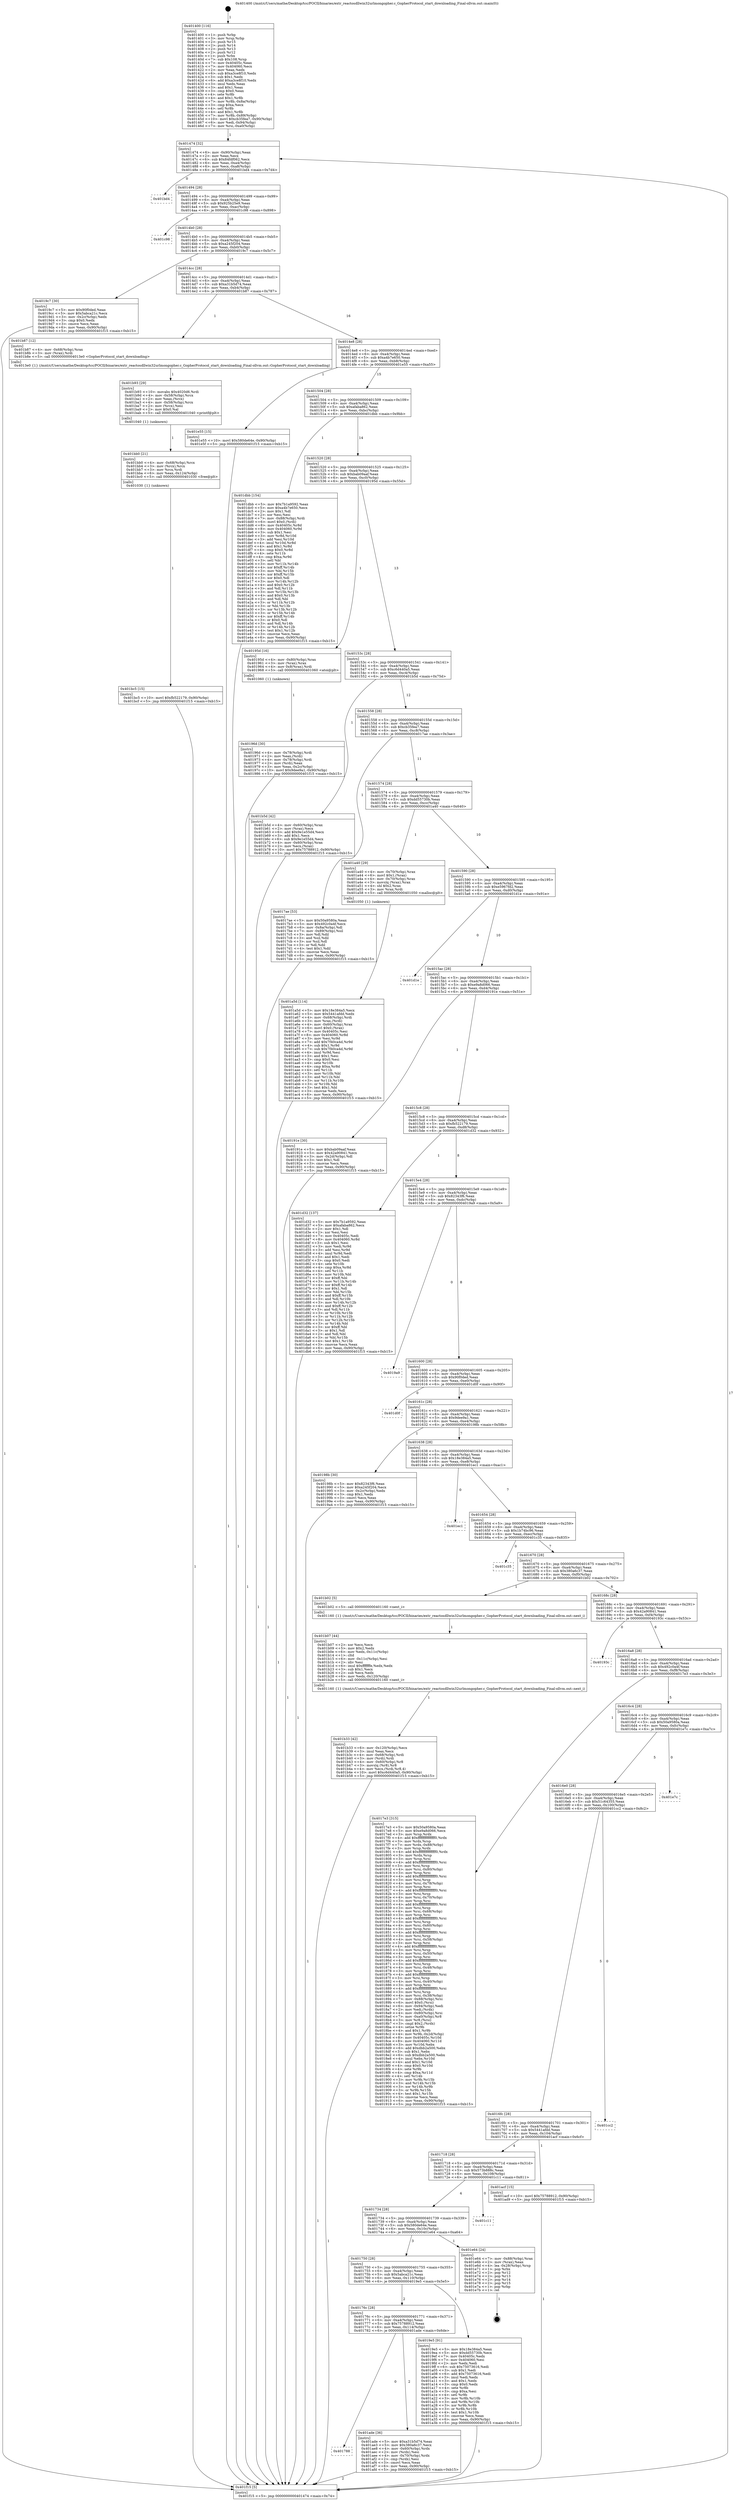 digraph "0x401400" {
  label = "0x401400 (/mnt/c/Users/mathe/Desktop/tcc/POCII/binaries/extr_reactosdllwin32urlmongopher.c_GopherProtocol_start_downloading_Final-ollvm.out::main(0))"
  labelloc = "t"
  node[shape=record]

  Entry [label="",width=0.3,height=0.3,shape=circle,fillcolor=black,style=filled]
  "0x401474" [label="{
     0x401474 [32]\l
     | [instrs]\l
     &nbsp;&nbsp;0x401474 \<+6\>: mov -0x90(%rbp),%eax\l
     &nbsp;&nbsp;0x40147a \<+2\>: mov %eax,%ecx\l
     &nbsp;&nbsp;0x40147c \<+6\>: sub $0x84fdf062,%ecx\l
     &nbsp;&nbsp;0x401482 \<+6\>: mov %eax,-0xa4(%rbp)\l
     &nbsp;&nbsp;0x401488 \<+6\>: mov %ecx,-0xa8(%rbp)\l
     &nbsp;&nbsp;0x40148e \<+6\>: je 0000000000401bd4 \<main+0x7d4\>\l
  }"]
  "0x401bd4" [label="{
     0x401bd4\l
  }", style=dashed]
  "0x401494" [label="{
     0x401494 [28]\l
     | [instrs]\l
     &nbsp;&nbsp;0x401494 \<+5\>: jmp 0000000000401499 \<main+0x99\>\l
     &nbsp;&nbsp;0x401499 \<+6\>: mov -0xa4(%rbp),%eax\l
     &nbsp;&nbsp;0x40149f \<+5\>: sub $0x925b25e9,%eax\l
     &nbsp;&nbsp;0x4014a4 \<+6\>: mov %eax,-0xac(%rbp)\l
     &nbsp;&nbsp;0x4014aa \<+6\>: je 0000000000401c98 \<main+0x898\>\l
  }"]
  Exit [label="",width=0.3,height=0.3,shape=circle,fillcolor=black,style=filled,peripheries=2]
  "0x401c98" [label="{
     0x401c98\l
  }", style=dashed]
  "0x4014b0" [label="{
     0x4014b0 [28]\l
     | [instrs]\l
     &nbsp;&nbsp;0x4014b0 \<+5\>: jmp 00000000004014b5 \<main+0xb5\>\l
     &nbsp;&nbsp;0x4014b5 \<+6\>: mov -0xa4(%rbp),%eax\l
     &nbsp;&nbsp;0x4014bb \<+5\>: sub $0xa245f204,%eax\l
     &nbsp;&nbsp;0x4014c0 \<+6\>: mov %eax,-0xb0(%rbp)\l
     &nbsp;&nbsp;0x4014c6 \<+6\>: je 00000000004019c7 \<main+0x5c7\>\l
  }"]
  "0x401bc5" [label="{
     0x401bc5 [15]\l
     | [instrs]\l
     &nbsp;&nbsp;0x401bc5 \<+10\>: movl $0xfb522179,-0x90(%rbp)\l
     &nbsp;&nbsp;0x401bcf \<+5\>: jmp 0000000000401f15 \<main+0xb15\>\l
  }"]
  "0x4019c7" [label="{
     0x4019c7 [30]\l
     | [instrs]\l
     &nbsp;&nbsp;0x4019c7 \<+5\>: mov $0x90f0ded,%eax\l
     &nbsp;&nbsp;0x4019cc \<+5\>: mov $0x5abca21c,%ecx\l
     &nbsp;&nbsp;0x4019d1 \<+3\>: mov -0x2c(%rbp),%edx\l
     &nbsp;&nbsp;0x4019d4 \<+3\>: cmp $0x0,%edx\l
     &nbsp;&nbsp;0x4019d7 \<+3\>: cmove %ecx,%eax\l
     &nbsp;&nbsp;0x4019da \<+6\>: mov %eax,-0x90(%rbp)\l
     &nbsp;&nbsp;0x4019e0 \<+5\>: jmp 0000000000401f15 \<main+0xb15\>\l
  }"]
  "0x4014cc" [label="{
     0x4014cc [28]\l
     | [instrs]\l
     &nbsp;&nbsp;0x4014cc \<+5\>: jmp 00000000004014d1 \<main+0xd1\>\l
     &nbsp;&nbsp;0x4014d1 \<+6\>: mov -0xa4(%rbp),%eax\l
     &nbsp;&nbsp;0x4014d7 \<+5\>: sub $0xa31b5d74,%eax\l
     &nbsp;&nbsp;0x4014dc \<+6\>: mov %eax,-0xb4(%rbp)\l
     &nbsp;&nbsp;0x4014e2 \<+6\>: je 0000000000401b87 \<main+0x787\>\l
  }"]
  "0x401bb0" [label="{
     0x401bb0 [21]\l
     | [instrs]\l
     &nbsp;&nbsp;0x401bb0 \<+4\>: mov -0x68(%rbp),%rcx\l
     &nbsp;&nbsp;0x401bb4 \<+3\>: mov (%rcx),%rcx\l
     &nbsp;&nbsp;0x401bb7 \<+3\>: mov %rcx,%rdi\l
     &nbsp;&nbsp;0x401bba \<+6\>: mov %eax,-0x124(%rbp)\l
     &nbsp;&nbsp;0x401bc0 \<+5\>: call 0000000000401030 \<free@plt\>\l
     | [calls]\l
     &nbsp;&nbsp;0x401030 \{1\} (unknown)\l
  }"]
  "0x401b87" [label="{
     0x401b87 [12]\l
     | [instrs]\l
     &nbsp;&nbsp;0x401b87 \<+4\>: mov -0x68(%rbp),%rax\l
     &nbsp;&nbsp;0x401b8b \<+3\>: mov (%rax),%rdi\l
     &nbsp;&nbsp;0x401b8e \<+5\>: call 00000000004013e0 \<GopherProtocol_start_downloading\>\l
     | [calls]\l
     &nbsp;&nbsp;0x4013e0 \{1\} (/mnt/c/Users/mathe/Desktop/tcc/POCII/binaries/extr_reactosdllwin32urlmongopher.c_GopherProtocol_start_downloading_Final-ollvm.out::GopherProtocol_start_downloading)\l
  }"]
  "0x4014e8" [label="{
     0x4014e8 [28]\l
     | [instrs]\l
     &nbsp;&nbsp;0x4014e8 \<+5\>: jmp 00000000004014ed \<main+0xed\>\l
     &nbsp;&nbsp;0x4014ed \<+6\>: mov -0xa4(%rbp),%eax\l
     &nbsp;&nbsp;0x4014f3 \<+5\>: sub $0xa4b7e650,%eax\l
     &nbsp;&nbsp;0x4014f8 \<+6\>: mov %eax,-0xb8(%rbp)\l
     &nbsp;&nbsp;0x4014fe \<+6\>: je 0000000000401e55 \<main+0xa55\>\l
  }"]
  "0x401b93" [label="{
     0x401b93 [29]\l
     | [instrs]\l
     &nbsp;&nbsp;0x401b93 \<+10\>: movabs $0x4020d6,%rdi\l
     &nbsp;&nbsp;0x401b9d \<+4\>: mov -0x58(%rbp),%rcx\l
     &nbsp;&nbsp;0x401ba1 \<+2\>: mov %eax,(%rcx)\l
     &nbsp;&nbsp;0x401ba3 \<+4\>: mov -0x58(%rbp),%rcx\l
     &nbsp;&nbsp;0x401ba7 \<+2\>: mov (%rcx),%esi\l
     &nbsp;&nbsp;0x401ba9 \<+2\>: mov $0x0,%al\l
     &nbsp;&nbsp;0x401bab \<+5\>: call 0000000000401040 \<printf@plt\>\l
     | [calls]\l
     &nbsp;&nbsp;0x401040 \{1\} (unknown)\l
  }"]
  "0x401e55" [label="{
     0x401e55 [15]\l
     | [instrs]\l
     &nbsp;&nbsp;0x401e55 \<+10\>: movl $0x580de64e,-0x90(%rbp)\l
     &nbsp;&nbsp;0x401e5f \<+5\>: jmp 0000000000401f15 \<main+0xb15\>\l
  }"]
  "0x401504" [label="{
     0x401504 [28]\l
     | [instrs]\l
     &nbsp;&nbsp;0x401504 \<+5\>: jmp 0000000000401509 \<main+0x109\>\l
     &nbsp;&nbsp;0x401509 \<+6\>: mov -0xa4(%rbp),%eax\l
     &nbsp;&nbsp;0x40150f \<+5\>: sub $0xafaba862,%eax\l
     &nbsp;&nbsp;0x401514 \<+6\>: mov %eax,-0xbc(%rbp)\l
     &nbsp;&nbsp;0x40151a \<+6\>: je 0000000000401dbb \<main+0x9bb\>\l
  }"]
  "0x401b33" [label="{
     0x401b33 [42]\l
     | [instrs]\l
     &nbsp;&nbsp;0x401b33 \<+6\>: mov -0x120(%rbp),%ecx\l
     &nbsp;&nbsp;0x401b39 \<+3\>: imul %eax,%ecx\l
     &nbsp;&nbsp;0x401b3c \<+4\>: mov -0x68(%rbp),%rdi\l
     &nbsp;&nbsp;0x401b40 \<+3\>: mov (%rdi),%rdi\l
     &nbsp;&nbsp;0x401b43 \<+4\>: mov -0x60(%rbp),%r8\l
     &nbsp;&nbsp;0x401b47 \<+3\>: movslq (%r8),%r8\l
     &nbsp;&nbsp;0x401b4a \<+4\>: mov %ecx,(%rdi,%r8,4)\l
     &nbsp;&nbsp;0x401b4e \<+10\>: movl $0xc6d440a5,-0x90(%rbp)\l
     &nbsp;&nbsp;0x401b58 \<+5\>: jmp 0000000000401f15 \<main+0xb15\>\l
  }"]
  "0x401dbb" [label="{
     0x401dbb [154]\l
     | [instrs]\l
     &nbsp;&nbsp;0x401dbb \<+5\>: mov $0x7b1a9592,%eax\l
     &nbsp;&nbsp;0x401dc0 \<+5\>: mov $0xa4b7e650,%ecx\l
     &nbsp;&nbsp;0x401dc5 \<+2\>: mov $0x1,%dl\l
     &nbsp;&nbsp;0x401dc7 \<+2\>: xor %esi,%esi\l
     &nbsp;&nbsp;0x401dc9 \<+7\>: mov -0x88(%rbp),%rdi\l
     &nbsp;&nbsp;0x401dd0 \<+6\>: movl $0x0,(%rdi)\l
     &nbsp;&nbsp;0x401dd6 \<+8\>: mov 0x40405c,%r8d\l
     &nbsp;&nbsp;0x401dde \<+8\>: mov 0x404060,%r9d\l
     &nbsp;&nbsp;0x401de6 \<+3\>: sub $0x1,%esi\l
     &nbsp;&nbsp;0x401de9 \<+3\>: mov %r8d,%r10d\l
     &nbsp;&nbsp;0x401dec \<+3\>: add %esi,%r10d\l
     &nbsp;&nbsp;0x401def \<+4\>: imul %r10d,%r8d\l
     &nbsp;&nbsp;0x401df3 \<+4\>: and $0x1,%r8d\l
     &nbsp;&nbsp;0x401df7 \<+4\>: cmp $0x0,%r8d\l
     &nbsp;&nbsp;0x401dfb \<+4\>: sete %r11b\l
     &nbsp;&nbsp;0x401dff \<+4\>: cmp $0xa,%r9d\l
     &nbsp;&nbsp;0x401e03 \<+3\>: setl %bl\l
     &nbsp;&nbsp;0x401e06 \<+3\>: mov %r11b,%r14b\l
     &nbsp;&nbsp;0x401e09 \<+4\>: xor $0xff,%r14b\l
     &nbsp;&nbsp;0x401e0d \<+3\>: mov %bl,%r15b\l
     &nbsp;&nbsp;0x401e10 \<+4\>: xor $0xff,%r15b\l
     &nbsp;&nbsp;0x401e14 \<+3\>: xor $0x0,%dl\l
     &nbsp;&nbsp;0x401e17 \<+3\>: mov %r14b,%r12b\l
     &nbsp;&nbsp;0x401e1a \<+4\>: and $0x0,%r12b\l
     &nbsp;&nbsp;0x401e1e \<+3\>: and %dl,%r11b\l
     &nbsp;&nbsp;0x401e21 \<+3\>: mov %r15b,%r13b\l
     &nbsp;&nbsp;0x401e24 \<+4\>: and $0x0,%r13b\l
     &nbsp;&nbsp;0x401e28 \<+2\>: and %dl,%bl\l
     &nbsp;&nbsp;0x401e2a \<+3\>: or %r11b,%r12b\l
     &nbsp;&nbsp;0x401e2d \<+3\>: or %bl,%r13b\l
     &nbsp;&nbsp;0x401e30 \<+3\>: xor %r13b,%r12b\l
     &nbsp;&nbsp;0x401e33 \<+3\>: or %r15b,%r14b\l
     &nbsp;&nbsp;0x401e36 \<+4\>: xor $0xff,%r14b\l
     &nbsp;&nbsp;0x401e3a \<+3\>: or $0x0,%dl\l
     &nbsp;&nbsp;0x401e3d \<+3\>: and %dl,%r14b\l
     &nbsp;&nbsp;0x401e40 \<+3\>: or %r14b,%r12b\l
     &nbsp;&nbsp;0x401e43 \<+4\>: test $0x1,%r12b\l
     &nbsp;&nbsp;0x401e47 \<+3\>: cmovne %ecx,%eax\l
     &nbsp;&nbsp;0x401e4a \<+6\>: mov %eax,-0x90(%rbp)\l
     &nbsp;&nbsp;0x401e50 \<+5\>: jmp 0000000000401f15 \<main+0xb15\>\l
  }"]
  "0x401520" [label="{
     0x401520 [28]\l
     | [instrs]\l
     &nbsp;&nbsp;0x401520 \<+5\>: jmp 0000000000401525 \<main+0x125\>\l
     &nbsp;&nbsp;0x401525 \<+6\>: mov -0xa4(%rbp),%eax\l
     &nbsp;&nbsp;0x40152b \<+5\>: sub $0xbab09aaf,%eax\l
     &nbsp;&nbsp;0x401530 \<+6\>: mov %eax,-0xc0(%rbp)\l
     &nbsp;&nbsp;0x401536 \<+6\>: je 000000000040195d \<main+0x55d\>\l
  }"]
  "0x401b07" [label="{
     0x401b07 [44]\l
     | [instrs]\l
     &nbsp;&nbsp;0x401b07 \<+2\>: xor %ecx,%ecx\l
     &nbsp;&nbsp;0x401b09 \<+5\>: mov $0x2,%edx\l
     &nbsp;&nbsp;0x401b0e \<+6\>: mov %edx,-0x11c(%rbp)\l
     &nbsp;&nbsp;0x401b14 \<+1\>: cltd\l
     &nbsp;&nbsp;0x401b15 \<+6\>: mov -0x11c(%rbp),%esi\l
     &nbsp;&nbsp;0x401b1b \<+2\>: idiv %esi\l
     &nbsp;&nbsp;0x401b1d \<+6\>: imul $0xfffffffe,%edx,%edx\l
     &nbsp;&nbsp;0x401b23 \<+3\>: sub $0x1,%ecx\l
     &nbsp;&nbsp;0x401b26 \<+2\>: sub %ecx,%edx\l
     &nbsp;&nbsp;0x401b28 \<+6\>: mov %edx,-0x120(%rbp)\l
     &nbsp;&nbsp;0x401b2e \<+5\>: call 0000000000401160 \<next_i\>\l
     | [calls]\l
     &nbsp;&nbsp;0x401160 \{1\} (/mnt/c/Users/mathe/Desktop/tcc/POCII/binaries/extr_reactosdllwin32urlmongopher.c_GopherProtocol_start_downloading_Final-ollvm.out::next_i)\l
  }"]
  "0x40195d" [label="{
     0x40195d [16]\l
     | [instrs]\l
     &nbsp;&nbsp;0x40195d \<+4\>: mov -0x80(%rbp),%rax\l
     &nbsp;&nbsp;0x401961 \<+3\>: mov (%rax),%rax\l
     &nbsp;&nbsp;0x401964 \<+4\>: mov 0x8(%rax),%rdi\l
     &nbsp;&nbsp;0x401968 \<+5\>: call 0000000000401060 \<atoi@plt\>\l
     | [calls]\l
     &nbsp;&nbsp;0x401060 \{1\} (unknown)\l
  }"]
  "0x40153c" [label="{
     0x40153c [28]\l
     | [instrs]\l
     &nbsp;&nbsp;0x40153c \<+5\>: jmp 0000000000401541 \<main+0x141\>\l
     &nbsp;&nbsp;0x401541 \<+6\>: mov -0xa4(%rbp),%eax\l
     &nbsp;&nbsp;0x401547 \<+5\>: sub $0xc6d440a5,%eax\l
     &nbsp;&nbsp;0x40154c \<+6\>: mov %eax,-0xc4(%rbp)\l
     &nbsp;&nbsp;0x401552 \<+6\>: je 0000000000401b5d \<main+0x75d\>\l
  }"]
  "0x401788" [label="{
     0x401788\l
  }", style=dashed]
  "0x401b5d" [label="{
     0x401b5d [42]\l
     | [instrs]\l
     &nbsp;&nbsp;0x401b5d \<+4\>: mov -0x60(%rbp),%rax\l
     &nbsp;&nbsp;0x401b61 \<+2\>: mov (%rax),%ecx\l
     &nbsp;&nbsp;0x401b63 \<+6\>: add $0x9e1e55d4,%ecx\l
     &nbsp;&nbsp;0x401b69 \<+3\>: add $0x1,%ecx\l
     &nbsp;&nbsp;0x401b6c \<+6\>: sub $0x9e1e55d4,%ecx\l
     &nbsp;&nbsp;0x401b72 \<+4\>: mov -0x60(%rbp),%rax\l
     &nbsp;&nbsp;0x401b76 \<+2\>: mov %ecx,(%rax)\l
     &nbsp;&nbsp;0x401b78 \<+10\>: movl $0x75788912,-0x90(%rbp)\l
     &nbsp;&nbsp;0x401b82 \<+5\>: jmp 0000000000401f15 \<main+0xb15\>\l
  }"]
  "0x401558" [label="{
     0x401558 [28]\l
     | [instrs]\l
     &nbsp;&nbsp;0x401558 \<+5\>: jmp 000000000040155d \<main+0x15d\>\l
     &nbsp;&nbsp;0x40155d \<+6\>: mov -0xa4(%rbp),%eax\l
     &nbsp;&nbsp;0x401563 \<+5\>: sub $0xcb35fea7,%eax\l
     &nbsp;&nbsp;0x401568 \<+6\>: mov %eax,-0xc8(%rbp)\l
     &nbsp;&nbsp;0x40156e \<+6\>: je 00000000004017ae \<main+0x3ae\>\l
  }"]
  "0x401ade" [label="{
     0x401ade [36]\l
     | [instrs]\l
     &nbsp;&nbsp;0x401ade \<+5\>: mov $0xa31b5d74,%eax\l
     &nbsp;&nbsp;0x401ae3 \<+5\>: mov $0x380a6c37,%ecx\l
     &nbsp;&nbsp;0x401ae8 \<+4\>: mov -0x60(%rbp),%rdx\l
     &nbsp;&nbsp;0x401aec \<+2\>: mov (%rdx),%esi\l
     &nbsp;&nbsp;0x401aee \<+4\>: mov -0x70(%rbp),%rdx\l
     &nbsp;&nbsp;0x401af2 \<+2\>: cmp (%rdx),%esi\l
     &nbsp;&nbsp;0x401af4 \<+3\>: cmovl %ecx,%eax\l
     &nbsp;&nbsp;0x401af7 \<+6\>: mov %eax,-0x90(%rbp)\l
     &nbsp;&nbsp;0x401afd \<+5\>: jmp 0000000000401f15 \<main+0xb15\>\l
  }"]
  "0x4017ae" [label="{
     0x4017ae [53]\l
     | [instrs]\l
     &nbsp;&nbsp;0x4017ae \<+5\>: mov $0x50a9580a,%eax\l
     &nbsp;&nbsp;0x4017b3 \<+5\>: mov $0x492c0a4f,%ecx\l
     &nbsp;&nbsp;0x4017b8 \<+6\>: mov -0x8a(%rbp),%dl\l
     &nbsp;&nbsp;0x4017be \<+7\>: mov -0x89(%rbp),%sil\l
     &nbsp;&nbsp;0x4017c5 \<+3\>: mov %dl,%dil\l
     &nbsp;&nbsp;0x4017c8 \<+3\>: and %sil,%dil\l
     &nbsp;&nbsp;0x4017cb \<+3\>: xor %sil,%dl\l
     &nbsp;&nbsp;0x4017ce \<+3\>: or %dl,%dil\l
     &nbsp;&nbsp;0x4017d1 \<+4\>: test $0x1,%dil\l
     &nbsp;&nbsp;0x4017d5 \<+3\>: cmovne %ecx,%eax\l
     &nbsp;&nbsp;0x4017d8 \<+6\>: mov %eax,-0x90(%rbp)\l
     &nbsp;&nbsp;0x4017de \<+5\>: jmp 0000000000401f15 \<main+0xb15\>\l
  }"]
  "0x401574" [label="{
     0x401574 [28]\l
     | [instrs]\l
     &nbsp;&nbsp;0x401574 \<+5\>: jmp 0000000000401579 \<main+0x179\>\l
     &nbsp;&nbsp;0x401579 \<+6\>: mov -0xa4(%rbp),%eax\l
     &nbsp;&nbsp;0x40157f \<+5\>: sub $0xdd55730b,%eax\l
     &nbsp;&nbsp;0x401584 \<+6\>: mov %eax,-0xcc(%rbp)\l
     &nbsp;&nbsp;0x40158a \<+6\>: je 0000000000401a40 \<main+0x640\>\l
  }"]
  "0x401f15" [label="{
     0x401f15 [5]\l
     | [instrs]\l
     &nbsp;&nbsp;0x401f15 \<+5\>: jmp 0000000000401474 \<main+0x74\>\l
  }"]
  "0x401400" [label="{
     0x401400 [116]\l
     | [instrs]\l
     &nbsp;&nbsp;0x401400 \<+1\>: push %rbp\l
     &nbsp;&nbsp;0x401401 \<+3\>: mov %rsp,%rbp\l
     &nbsp;&nbsp;0x401404 \<+2\>: push %r15\l
     &nbsp;&nbsp;0x401406 \<+2\>: push %r14\l
     &nbsp;&nbsp;0x401408 \<+2\>: push %r13\l
     &nbsp;&nbsp;0x40140a \<+2\>: push %r12\l
     &nbsp;&nbsp;0x40140c \<+1\>: push %rbx\l
     &nbsp;&nbsp;0x40140d \<+7\>: sub $0x108,%rsp\l
     &nbsp;&nbsp;0x401414 \<+7\>: mov 0x40405c,%eax\l
     &nbsp;&nbsp;0x40141b \<+7\>: mov 0x404060,%ecx\l
     &nbsp;&nbsp;0x401422 \<+2\>: mov %eax,%edx\l
     &nbsp;&nbsp;0x401424 \<+6\>: sub $0xa3ce8f10,%edx\l
     &nbsp;&nbsp;0x40142a \<+3\>: sub $0x1,%edx\l
     &nbsp;&nbsp;0x40142d \<+6\>: add $0xa3ce8f10,%edx\l
     &nbsp;&nbsp;0x401433 \<+3\>: imul %edx,%eax\l
     &nbsp;&nbsp;0x401436 \<+3\>: and $0x1,%eax\l
     &nbsp;&nbsp;0x401439 \<+3\>: cmp $0x0,%eax\l
     &nbsp;&nbsp;0x40143c \<+4\>: sete %r8b\l
     &nbsp;&nbsp;0x401440 \<+4\>: and $0x1,%r8b\l
     &nbsp;&nbsp;0x401444 \<+7\>: mov %r8b,-0x8a(%rbp)\l
     &nbsp;&nbsp;0x40144b \<+3\>: cmp $0xa,%ecx\l
     &nbsp;&nbsp;0x40144e \<+4\>: setl %r8b\l
     &nbsp;&nbsp;0x401452 \<+4\>: and $0x1,%r8b\l
     &nbsp;&nbsp;0x401456 \<+7\>: mov %r8b,-0x89(%rbp)\l
     &nbsp;&nbsp;0x40145d \<+10\>: movl $0xcb35fea7,-0x90(%rbp)\l
     &nbsp;&nbsp;0x401467 \<+6\>: mov %edi,-0x94(%rbp)\l
     &nbsp;&nbsp;0x40146d \<+7\>: mov %rsi,-0xa0(%rbp)\l
  }"]
  "0x401a5d" [label="{
     0x401a5d [114]\l
     | [instrs]\l
     &nbsp;&nbsp;0x401a5d \<+5\>: mov $0x18e384a5,%ecx\l
     &nbsp;&nbsp;0x401a62 \<+5\>: mov $0x5441afdd,%edx\l
     &nbsp;&nbsp;0x401a67 \<+4\>: mov -0x68(%rbp),%rdi\l
     &nbsp;&nbsp;0x401a6b \<+3\>: mov %rax,(%rdi)\l
     &nbsp;&nbsp;0x401a6e \<+4\>: mov -0x60(%rbp),%rax\l
     &nbsp;&nbsp;0x401a72 \<+6\>: movl $0x0,(%rax)\l
     &nbsp;&nbsp;0x401a78 \<+7\>: mov 0x40405c,%esi\l
     &nbsp;&nbsp;0x401a7f \<+8\>: mov 0x404060,%r8d\l
     &nbsp;&nbsp;0x401a87 \<+3\>: mov %esi,%r9d\l
     &nbsp;&nbsp;0x401a8a \<+7\>: add $0x7f40ca4d,%r9d\l
     &nbsp;&nbsp;0x401a91 \<+4\>: sub $0x1,%r9d\l
     &nbsp;&nbsp;0x401a95 \<+7\>: sub $0x7f40ca4d,%r9d\l
     &nbsp;&nbsp;0x401a9c \<+4\>: imul %r9d,%esi\l
     &nbsp;&nbsp;0x401aa0 \<+3\>: and $0x1,%esi\l
     &nbsp;&nbsp;0x401aa3 \<+3\>: cmp $0x0,%esi\l
     &nbsp;&nbsp;0x401aa6 \<+4\>: sete %r10b\l
     &nbsp;&nbsp;0x401aaa \<+4\>: cmp $0xa,%r8d\l
     &nbsp;&nbsp;0x401aae \<+4\>: setl %r11b\l
     &nbsp;&nbsp;0x401ab2 \<+3\>: mov %r10b,%bl\l
     &nbsp;&nbsp;0x401ab5 \<+3\>: and %r11b,%bl\l
     &nbsp;&nbsp;0x401ab8 \<+3\>: xor %r11b,%r10b\l
     &nbsp;&nbsp;0x401abb \<+3\>: or %r10b,%bl\l
     &nbsp;&nbsp;0x401abe \<+3\>: test $0x1,%bl\l
     &nbsp;&nbsp;0x401ac1 \<+3\>: cmovne %edx,%ecx\l
     &nbsp;&nbsp;0x401ac4 \<+6\>: mov %ecx,-0x90(%rbp)\l
     &nbsp;&nbsp;0x401aca \<+5\>: jmp 0000000000401f15 \<main+0xb15\>\l
  }"]
  "0x401a40" [label="{
     0x401a40 [29]\l
     | [instrs]\l
     &nbsp;&nbsp;0x401a40 \<+4\>: mov -0x70(%rbp),%rax\l
     &nbsp;&nbsp;0x401a44 \<+6\>: movl $0x1,(%rax)\l
     &nbsp;&nbsp;0x401a4a \<+4\>: mov -0x70(%rbp),%rax\l
     &nbsp;&nbsp;0x401a4e \<+3\>: movslq (%rax),%rax\l
     &nbsp;&nbsp;0x401a51 \<+4\>: shl $0x2,%rax\l
     &nbsp;&nbsp;0x401a55 \<+3\>: mov %rax,%rdi\l
     &nbsp;&nbsp;0x401a58 \<+5\>: call 0000000000401050 \<malloc@plt\>\l
     | [calls]\l
     &nbsp;&nbsp;0x401050 \{1\} (unknown)\l
  }"]
  "0x401590" [label="{
     0x401590 [28]\l
     | [instrs]\l
     &nbsp;&nbsp;0x401590 \<+5\>: jmp 0000000000401595 \<main+0x195\>\l
     &nbsp;&nbsp;0x401595 \<+6\>: mov -0xa4(%rbp),%eax\l
     &nbsp;&nbsp;0x40159b \<+5\>: sub $0xe5967fd2,%eax\l
     &nbsp;&nbsp;0x4015a0 \<+6\>: mov %eax,-0xd0(%rbp)\l
     &nbsp;&nbsp;0x4015a6 \<+6\>: je 0000000000401d1e \<main+0x91e\>\l
  }"]
  "0x40176c" [label="{
     0x40176c [28]\l
     | [instrs]\l
     &nbsp;&nbsp;0x40176c \<+5\>: jmp 0000000000401771 \<main+0x371\>\l
     &nbsp;&nbsp;0x401771 \<+6\>: mov -0xa4(%rbp),%eax\l
     &nbsp;&nbsp;0x401777 \<+5\>: sub $0x75788912,%eax\l
     &nbsp;&nbsp;0x40177c \<+6\>: mov %eax,-0x114(%rbp)\l
     &nbsp;&nbsp;0x401782 \<+6\>: je 0000000000401ade \<main+0x6de\>\l
  }"]
  "0x401d1e" [label="{
     0x401d1e\l
  }", style=dashed]
  "0x4015ac" [label="{
     0x4015ac [28]\l
     | [instrs]\l
     &nbsp;&nbsp;0x4015ac \<+5\>: jmp 00000000004015b1 \<main+0x1b1\>\l
     &nbsp;&nbsp;0x4015b1 \<+6\>: mov -0xa4(%rbp),%eax\l
     &nbsp;&nbsp;0x4015b7 \<+5\>: sub $0xe9a8d066,%eax\l
     &nbsp;&nbsp;0x4015bc \<+6\>: mov %eax,-0xd4(%rbp)\l
     &nbsp;&nbsp;0x4015c2 \<+6\>: je 000000000040191e \<main+0x51e\>\l
  }"]
  "0x4019e5" [label="{
     0x4019e5 [91]\l
     | [instrs]\l
     &nbsp;&nbsp;0x4019e5 \<+5\>: mov $0x18e384a5,%eax\l
     &nbsp;&nbsp;0x4019ea \<+5\>: mov $0xdd55730b,%ecx\l
     &nbsp;&nbsp;0x4019ef \<+7\>: mov 0x40405c,%edx\l
     &nbsp;&nbsp;0x4019f6 \<+7\>: mov 0x404060,%esi\l
     &nbsp;&nbsp;0x4019fd \<+2\>: mov %edx,%edi\l
     &nbsp;&nbsp;0x4019ff \<+6\>: sub $0x75073616,%edi\l
     &nbsp;&nbsp;0x401a05 \<+3\>: sub $0x1,%edi\l
     &nbsp;&nbsp;0x401a08 \<+6\>: add $0x75073616,%edi\l
     &nbsp;&nbsp;0x401a0e \<+3\>: imul %edi,%edx\l
     &nbsp;&nbsp;0x401a11 \<+3\>: and $0x1,%edx\l
     &nbsp;&nbsp;0x401a14 \<+3\>: cmp $0x0,%edx\l
     &nbsp;&nbsp;0x401a17 \<+4\>: sete %r8b\l
     &nbsp;&nbsp;0x401a1b \<+3\>: cmp $0xa,%esi\l
     &nbsp;&nbsp;0x401a1e \<+4\>: setl %r9b\l
     &nbsp;&nbsp;0x401a22 \<+3\>: mov %r8b,%r10b\l
     &nbsp;&nbsp;0x401a25 \<+3\>: and %r9b,%r10b\l
     &nbsp;&nbsp;0x401a28 \<+3\>: xor %r9b,%r8b\l
     &nbsp;&nbsp;0x401a2b \<+3\>: or %r8b,%r10b\l
     &nbsp;&nbsp;0x401a2e \<+4\>: test $0x1,%r10b\l
     &nbsp;&nbsp;0x401a32 \<+3\>: cmovne %ecx,%eax\l
     &nbsp;&nbsp;0x401a35 \<+6\>: mov %eax,-0x90(%rbp)\l
     &nbsp;&nbsp;0x401a3b \<+5\>: jmp 0000000000401f15 \<main+0xb15\>\l
  }"]
  "0x40191e" [label="{
     0x40191e [30]\l
     | [instrs]\l
     &nbsp;&nbsp;0x40191e \<+5\>: mov $0xbab09aaf,%eax\l
     &nbsp;&nbsp;0x401923 \<+5\>: mov $0x42a90841,%ecx\l
     &nbsp;&nbsp;0x401928 \<+3\>: mov -0x2d(%rbp),%dl\l
     &nbsp;&nbsp;0x40192b \<+3\>: test $0x1,%dl\l
     &nbsp;&nbsp;0x40192e \<+3\>: cmovne %ecx,%eax\l
     &nbsp;&nbsp;0x401931 \<+6\>: mov %eax,-0x90(%rbp)\l
     &nbsp;&nbsp;0x401937 \<+5\>: jmp 0000000000401f15 \<main+0xb15\>\l
  }"]
  "0x4015c8" [label="{
     0x4015c8 [28]\l
     | [instrs]\l
     &nbsp;&nbsp;0x4015c8 \<+5\>: jmp 00000000004015cd \<main+0x1cd\>\l
     &nbsp;&nbsp;0x4015cd \<+6\>: mov -0xa4(%rbp),%eax\l
     &nbsp;&nbsp;0x4015d3 \<+5\>: sub $0xfb522179,%eax\l
     &nbsp;&nbsp;0x4015d8 \<+6\>: mov %eax,-0xd8(%rbp)\l
     &nbsp;&nbsp;0x4015de \<+6\>: je 0000000000401d32 \<main+0x932\>\l
  }"]
  "0x401750" [label="{
     0x401750 [28]\l
     | [instrs]\l
     &nbsp;&nbsp;0x401750 \<+5\>: jmp 0000000000401755 \<main+0x355\>\l
     &nbsp;&nbsp;0x401755 \<+6\>: mov -0xa4(%rbp),%eax\l
     &nbsp;&nbsp;0x40175b \<+5\>: sub $0x5abca21c,%eax\l
     &nbsp;&nbsp;0x401760 \<+6\>: mov %eax,-0x110(%rbp)\l
     &nbsp;&nbsp;0x401766 \<+6\>: je 00000000004019e5 \<main+0x5e5\>\l
  }"]
  "0x401d32" [label="{
     0x401d32 [137]\l
     | [instrs]\l
     &nbsp;&nbsp;0x401d32 \<+5\>: mov $0x7b1a9592,%eax\l
     &nbsp;&nbsp;0x401d37 \<+5\>: mov $0xafaba862,%ecx\l
     &nbsp;&nbsp;0x401d3c \<+2\>: mov $0x1,%dl\l
     &nbsp;&nbsp;0x401d3e \<+2\>: xor %esi,%esi\l
     &nbsp;&nbsp;0x401d40 \<+7\>: mov 0x40405c,%edi\l
     &nbsp;&nbsp;0x401d47 \<+8\>: mov 0x404060,%r8d\l
     &nbsp;&nbsp;0x401d4f \<+3\>: sub $0x1,%esi\l
     &nbsp;&nbsp;0x401d52 \<+3\>: mov %edi,%r9d\l
     &nbsp;&nbsp;0x401d55 \<+3\>: add %esi,%r9d\l
     &nbsp;&nbsp;0x401d58 \<+4\>: imul %r9d,%edi\l
     &nbsp;&nbsp;0x401d5c \<+3\>: and $0x1,%edi\l
     &nbsp;&nbsp;0x401d5f \<+3\>: cmp $0x0,%edi\l
     &nbsp;&nbsp;0x401d62 \<+4\>: sete %r10b\l
     &nbsp;&nbsp;0x401d66 \<+4\>: cmp $0xa,%r8d\l
     &nbsp;&nbsp;0x401d6a \<+4\>: setl %r11b\l
     &nbsp;&nbsp;0x401d6e \<+3\>: mov %r10b,%bl\l
     &nbsp;&nbsp;0x401d71 \<+3\>: xor $0xff,%bl\l
     &nbsp;&nbsp;0x401d74 \<+3\>: mov %r11b,%r14b\l
     &nbsp;&nbsp;0x401d77 \<+4\>: xor $0xff,%r14b\l
     &nbsp;&nbsp;0x401d7b \<+3\>: xor $0x1,%dl\l
     &nbsp;&nbsp;0x401d7e \<+3\>: mov %bl,%r15b\l
     &nbsp;&nbsp;0x401d81 \<+4\>: and $0xff,%r15b\l
     &nbsp;&nbsp;0x401d85 \<+3\>: and %dl,%r10b\l
     &nbsp;&nbsp;0x401d88 \<+3\>: mov %r14b,%r12b\l
     &nbsp;&nbsp;0x401d8b \<+4\>: and $0xff,%r12b\l
     &nbsp;&nbsp;0x401d8f \<+3\>: and %dl,%r11b\l
     &nbsp;&nbsp;0x401d92 \<+3\>: or %r10b,%r15b\l
     &nbsp;&nbsp;0x401d95 \<+3\>: or %r11b,%r12b\l
     &nbsp;&nbsp;0x401d98 \<+3\>: xor %r12b,%r15b\l
     &nbsp;&nbsp;0x401d9b \<+3\>: or %r14b,%bl\l
     &nbsp;&nbsp;0x401d9e \<+3\>: xor $0xff,%bl\l
     &nbsp;&nbsp;0x401da1 \<+3\>: or $0x1,%dl\l
     &nbsp;&nbsp;0x401da4 \<+2\>: and %dl,%bl\l
     &nbsp;&nbsp;0x401da6 \<+3\>: or %bl,%r15b\l
     &nbsp;&nbsp;0x401da9 \<+4\>: test $0x1,%r15b\l
     &nbsp;&nbsp;0x401dad \<+3\>: cmovne %ecx,%eax\l
     &nbsp;&nbsp;0x401db0 \<+6\>: mov %eax,-0x90(%rbp)\l
     &nbsp;&nbsp;0x401db6 \<+5\>: jmp 0000000000401f15 \<main+0xb15\>\l
  }"]
  "0x4015e4" [label="{
     0x4015e4 [28]\l
     | [instrs]\l
     &nbsp;&nbsp;0x4015e4 \<+5\>: jmp 00000000004015e9 \<main+0x1e9\>\l
     &nbsp;&nbsp;0x4015e9 \<+6\>: mov -0xa4(%rbp),%eax\l
     &nbsp;&nbsp;0x4015ef \<+5\>: sub $0x82343f6,%eax\l
     &nbsp;&nbsp;0x4015f4 \<+6\>: mov %eax,-0xdc(%rbp)\l
     &nbsp;&nbsp;0x4015fa \<+6\>: je 00000000004019a9 \<main+0x5a9\>\l
  }"]
  "0x401e64" [label="{
     0x401e64 [24]\l
     | [instrs]\l
     &nbsp;&nbsp;0x401e64 \<+7\>: mov -0x88(%rbp),%rax\l
     &nbsp;&nbsp;0x401e6b \<+2\>: mov (%rax),%eax\l
     &nbsp;&nbsp;0x401e6d \<+4\>: lea -0x28(%rbp),%rsp\l
     &nbsp;&nbsp;0x401e71 \<+1\>: pop %rbx\l
     &nbsp;&nbsp;0x401e72 \<+2\>: pop %r12\l
     &nbsp;&nbsp;0x401e74 \<+2\>: pop %r13\l
     &nbsp;&nbsp;0x401e76 \<+2\>: pop %r14\l
     &nbsp;&nbsp;0x401e78 \<+2\>: pop %r15\l
     &nbsp;&nbsp;0x401e7a \<+1\>: pop %rbp\l
     &nbsp;&nbsp;0x401e7b \<+1\>: ret\l
  }"]
  "0x4019a9" [label="{
     0x4019a9\l
  }", style=dashed]
  "0x401600" [label="{
     0x401600 [28]\l
     | [instrs]\l
     &nbsp;&nbsp;0x401600 \<+5\>: jmp 0000000000401605 \<main+0x205\>\l
     &nbsp;&nbsp;0x401605 \<+6\>: mov -0xa4(%rbp),%eax\l
     &nbsp;&nbsp;0x40160b \<+5\>: sub $0x90f0ded,%eax\l
     &nbsp;&nbsp;0x401610 \<+6\>: mov %eax,-0xe0(%rbp)\l
     &nbsp;&nbsp;0x401616 \<+6\>: je 0000000000401d0f \<main+0x90f\>\l
  }"]
  "0x401734" [label="{
     0x401734 [28]\l
     | [instrs]\l
     &nbsp;&nbsp;0x401734 \<+5\>: jmp 0000000000401739 \<main+0x339\>\l
     &nbsp;&nbsp;0x401739 \<+6\>: mov -0xa4(%rbp),%eax\l
     &nbsp;&nbsp;0x40173f \<+5\>: sub $0x580de64e,%eax\l
     &nbsp;&nbsp;0x401744 \<+6\>: mov %eax,-0x10c(%rbp)\l
     &nbsp;&nbsp;0x40174a \<+6\>: je 0000000000401e64 \<main+0xa64\>\l
  }"]
  "0x401d0f" [label="{
     0x401d0f\l
  }", style=dashed]
  "0x40161c" [label="{
     0x40161c [28]\l
     | [instrs]\l
     &nbsp;&nbsp;0x40161c \<+5\>: jmp 0000000000401621 \<main+0x221\>\l
     &nbsp;&nbsp;0x401621 \<+6\>: mov -0xa4(%rbp),%eax\l
     &nbsp;&nbsp;0x401627 \<+5\>: sub $0x9dee9a1,%eax\l
     &nbsp;&nbsp;0x40162c \<+6\>: mov %eax,-0xe4(%rbp)\l
     &nbsp;&nbsp;0x401632 \<+6\>: je 000000000040198b \<main+0x58b\>\l
  }"]
  "0x401c11" [label="{
     0x401c11\l
  }", style=dashed]
  "0x40198b" [label="{
     0x40198b [30]\l
     | [instrs]\l
     &nbsp;&nbsp;0x40198b \<+5\>: mov $0x82343f6,%eax\l
     &nbsp;&nbsp;0x401990 \<+5\>: mov $0xa245f204,%ecx\l
     &nbsp;&nbsp;0x401995 \<+3\>: mov -0x2c(%rbp),%edx\l
     &nbsp;&nbsp;0x401998 \<+3\>: cmp $0x1,%edx\l
     &nbsp;&nbsp;0x40199b \<+3\>: cmovl %ecx,%eax\l
     &nbsp;&nbsp;0x40199e \<+6\>: mov %eax,-0x90(%rbp)\l
     &nbsp;&nbsp;0x4019a4 \<+5\>: jmp 0000000000401f15 \<main+0xb15\>\l
  }"]
  "0x401638" [label="{
     0x401638 [28]\l
     | [instrs]\l
     &nbsp;&nbsp;0x401638 \<+5\>: jmp 000000000040163d \<main+0x23d\>\l
     &nbsp;&nbsp;0x40163d \<+6\>: mov -0xa4(%rbp),%eax\l
     &nbsp;&nbsp;0x401643 \<+5\>: sub $0x18e384a5,%eax\l
     &nbsp;&nbsp;0x401648 \<+6\>: mov %eax,-0xe8(%rbp)\l
     &nbsp;&nbsp;0x40164e \<+6\>: je 0000000000401ec1 \<main+0xac1\>\l
  }"]
  "0x401718" [label="{
     0x401718 [28]\l
     | [instrs]\l
     &nbsp;&nbsp;0x401718 \<+5\>: jmp 000000000040171d \<main+0x31d\>\l
     &nbsp;&nbsp;0x40171d \<+6\>: mov -0xa4(%rbp),%eax\l
     &nbsp;&nbsp;0x401723 \<+5\>: sub $0x573b888c,%eax\l
     &nbsp;&nbsp;0x401728 \<+6\>: mov %eax,-0x108(%rbp)\l
     &nbsp;&nbsp;0x40172e \<+6\>: je 0000000000401c11 \<main+0x811\>\l
  }"]
  "0x401ec1" [label="{
     0x401ec1\l
  }", style=dashed]
  "0x401654" [label="{
     0x401654 [28]\l
     | [instrs]\l
     &nbsp;&nbsp;0x401654 \<+5\>: jmp 0000000000401659 \<main+0x259\>\l
     &nbsp;&nbsp;0x401659 \<+6\>: mov -0xa4(%rbp),%eax\l
     &nbsp;&nbsp;0x40165f \<+5\>: sub $0x1b74bc96,%eax\l
     &nbsp;&nbsp;0x401664 \<+6\>: mov %eax,-0xec(%rbp)\l
     &nbsp;&nbsp;0x40166a \<+6\>: je 0000000000401c35 \<main+0x835\>\l
  }"]
  "0x401acf" [label="{
     0x401acf [15]\l
     | [instrs]\l
     &nbsp;&nbsp;0x401acf \<+10\>: movl $0x75788912,-0x90(%rbp)\l
     &nbsp;&nbsp;0x401ad9 \<+5\>: jmp 0000000000401f15 \<main+0xb15\>\l
  }"]
  "0x401c35" [label="{
     0x401c35\l
  }", style=dashed]
  "0x401670" [label="{
     0x401670 [28]\l
     | [instrs]\l
     &nbsp;&nbsp;0x401670 \<+5\>: jmp 0000000000401675 \<main+0x275\>\l
     &nbsp;&nbsp;0x401675 \<+6\>: mov -0xa4(%rbp),%eax\l
     &nbsp;&nbsp;0x40167b \<+5\>: sub $0x380a6c37,%eax\l
     &nbsp;&nbsp;0x401680 \<+6\>: mov %eax,-0xf0(%rbp)\l
     &nbsp;&nbsp;0x401686 \<+6\>: je 0000000000401b02 \<main+0x702\>\l
  }"]
  "0x4016fc" [label="{
     0x4016fc [28]\l
     | [instrs]\l
     &nbsp;&nbsp;0x4016fc \<+5\>: jmp 0000000000401701 \<main+0x301\>\l
     &nbsp;&nbsp;0x401701 \<+6\>: mov -0xa4(%rbp),%eax\l
     &nbsp;&nbsp;0x401707 \<+5\>: sub $0x5441afdd,%eax\l
     &nbsp;&nbsp;0x40170c \<+6\>: mov %eax,-0x104(%rbp)\l
     &nbsp;&nbsp;0x401712 \<+6\>: je 0000000000401acf \<main+0x6cf\>\l
  }"]
  "0x401b02" [label="{
     0x401b02 [5]\l
     | [instrs]\l
     &nbsp;&nbsp;0x401b02 \<+5\>: call 0000000000401160 \<next_i\>\l
     | [calls]\l
     &nbsp;&nbsp;0x401160 \{1\} (/mnt/c/Users/mathe/Desktop/tcc/POCII/binaries/extr_reactosdllwin32urlmongopher.c_GopherProtocol_start_downloading_Final-ollvm.out::next_i)\l
  }"]
  "0x40168c" [label="{
     0x40168c [28]\l
     | [instrs]\l
     &nbsp;&nbsp;0x40168c \<+5\>: jmp 0000000000401691 \<main+0x291\>\l
     &nbsp;&nbsp;0x401691 \<+6\>: mov -0xa4(%rbp),%eax\l
     &nbsp;&nbsp;0x401697 \<+5\>: sub $0x42a90841,%eax\l
     &nbsp;&nbsp;0x40169c \<+6\>: mov %eax,-0xf4(%rbp)\l
     &nbsp;&nbsp;0x4016a2 \<+6\>: je 000000000040193c \<main+0x53c\>\l
  }"]
  "0x401cc2" [label="{
     0x401cc2\l
  }", style=dashed]
  "0x40193c" [label="{
     0x40193c\l
  }", style=dashed]
  "0x4016a8" [label="{
     0x4016a8 [28]\l
     | [instrs]\l
     &nbsp;&nbsp;0x4016a8 \<+5\>: jmp 00000000004016ad \<main+0x2ad\>\l
     &nbsp;&nbsp;0x4016ad \<+6\>: mov -0xa4(%rbp),%eax\l
     &nbsp;&nbsp;0x4016b3 \<+5\>: sub $0x492c0a4f,%eax\l
     &nbsp;&nbsp;0x4016b8 \<+6\>: mov %eax,-0xf8(%rbp)\l
     &nbsp;&nbsp;0x4016be \<+6\>: je 00000000004017e3 \<main+0x3e3\>\l
  }"]
  "0x4016e0" [label="{
     0x4016e0 [28]\l
     | [instrs]\l
     &nbsp;&nbsp;0x4016e0 \<+5\>: jmp 00000000004016e5 \<main+0x2e5\>\l
     &nbsp;&nbsp;0x4016e5 \<+6\>: mov -0xa4(%rbp),%eax\l
     &nbsp;&nbsp;0x4016eb \<+5\>: sub $0x51c64355,%eax\l
     &nbsp;&nbsp;0x4016f0 \<+6\>: mov %eax,-0x100(%rbp)\l
     &nbsp;&nbsp;0x4016f6 \<+6\>: je 0000000000401cc2 \<main+0x8c2\>\l
  }"]
  "0x4017e3" [label="{
     0x4017e3 [315]\l
     | [instrs]\l
     &nbsp;&nbsp;0x4017e3 \<+5\>: mov $0x50a9580a,%eax\l
     &nbsp;&nbsp;0x4017e8 \<+5\>: mov $0xe9a8d066,%ecx\l
     &nbsp;&nbsp;0x4017ed \<+3\>: mov %rsp,%rdx\l
     &nbsp;&nbsp;0x4017f0 \<+4\>: add $0xfffffffffffffff0,%rdx\l
     &nbsp;&nbsp;0x4017f4 \<+3\>: mov %rdx,%rsp\l
     &nbsp;&nbsp;0x4017f7 \<+7\>: mov %rdx,-0x88(%rbp)\l
     &nbsp;&nbsp;0x4017fe \<+3\>: mov %rsp,%rdx\l
     &nbsp;&nbsp;0x401801 \<+4\>: add $0xfffffffffffffff0,%rdx\l
     &nbsp;&nbsp;0x401805 \<+3\>: mov %rdx,%rsp\l
     &nbsp;&nbsp;0x401808 \<+3\>: mov %rsp,%rsi\l
     &nbsp;&nbsp;0x40180b \<+4\>: add $0xfffffffffffffff0,%rsi\l
     &nbsp;&nbsp;0x40180f \<+3\>: mov %rsi,%rsp\l
     &nbsp;&nbsp;0x401812 \<+4\>: mov %rsi,-0x80(%rbp)\l
     &nbsp;&nbsp;0x401816 \<+3\>: mov %rsp,%rsi\l
     &nbsp;&nbsp;0x401819 \<+4\>: add $0xfffffffffffffff0,%rsi\l
     &nbsp;&nbsp;0x40181d \<+3\>: mov %rsi,%rsp\l
     &nbsp;&nbsp;0x401820 \<+4\>: mov %rsi,-0x78(%rbp)\l
     &nbsp;&nbsp;0x401824 \<+3\>: mov %rsp,%rsi\l
     &nbsp;&nbsp;0x401827 \<+4\>: add $0xfffffffffffffff0,%rsi\l
     &nbsp;&nbsp;0x40182b \<+3\>: mov %rsi,%rsp\l
     &nbsp;&nbsp;0x40182e \<+4\>: mov %rsi,-0x70(%rbp)\l
     &nbsp;&nbsp;0x401832 \<+3\>: mov %rsp,%rsi\l
     &nbsp;&nbsp;0x401835 \<+4\>: add $0xfffffffffffffff0,%rsi\l
     &nbsp;&nbsp;0x401839 \<+3\>: mov %rsi,%rsp\l
     &nbsp;&nbsp;0x40183c \<+4\>: mov %rsi,-0x68(%rbp)\l
     &nbsp;&nbsp;0x401840 \<+3\>: mov %rsp,%rsi\l
     &nbsp;&nbsp;0x401843 \<+4\>: add $0xfffffffffffffff0,%rsi\l
     &nbsp;&nbsp;0x401847 \<+3\>: mov %rsi,%rsp\l
     &nbsp;&nbsp;0x40184a \<+4\>: mov %rsi,-0x60(%rbp)\l
     &nbsp;&nbsp;0x40184e \<+3\>: mov %rsp,%rsi\l
     &nbsp;&nbsp;0x401851 \<+4\>: add $0xfffffffffffffff0,%rsi\l
     &nbsp;&nbsp;0x401855 \<+3\>: mov %rsi,%rsp\l
     &nbsp;&nbsp;0x401858 \<+4\>: mov %rsi,-0x58(%rbp)\l
     &nbsp;&nbsp;0x40185c \<+3\>: mov %rsp,%rsi\l
     &nbsp;&nbsp;0x40185f \<+4\>: add $0xfffffffffffffff0,%rsi\l
     &nbsp;&nbsp;0x401863 \<+3\>: mov %rsi,%rsp\l
     &nbsp;&nbsp;0x401866 \<+4\>: mov %rsi,-0x50(%rbp)\l
     &nbsp;&nbsp;0x40186a \<+3\>: mov %rsp,%rsi\l
     &nbsp;&nbsp;0x40186d \<+4\>: add $0xfffffffffffffff0,%rsi\l
     &nbsp;&nbsp;0x401871 \<+3\>: mov %rsi,%rsp\l
     &nbsp;&nbsp;0x401874 \<+4\>: mov %rsi,-0x48(%rbp)\l
     &nbsp;&nbsp;0x401878 \<+3\>: mov %rsp,%rsi\l
     &nbsp;&nbsp;0x40187b \<+4\>: add $0xfffffffffffffff0,%rsi\l
     &nbsp;&nbsp;0x40187f \<+3\>: mov %rsi,%rsp\l
     &nbsp;&nbsp;0x401882 \<+4\>: mov %rsi,-0x40(%rbp)\l
     &nbsp;&nbsp;0x401886 \<+3\>: mov %rsp,%rsi\l
     &nbsp;&nbsp;0x401889 \<+4\>: add $0xfffffffffffffff0,%rsi\l
     &nbsp;&nbsp;0x40188d \<+3\>: mov %rsi,%rsp\l
     &nbsp;&nbsp;0x401890 \<+4\>: mov %rsi,-0x38(%rbp)\l
     &nbsp;&nbsp;0x401894 \<+7\>: mov -0x88(%rbp),%rsi\l
     &nbsp;&nbsp;0x40189b \<+6\>: movl $0x0,(%rsi)\l
     &nbsp;&nbsp;0x4018a1 \<+6\>: mov -0x94(%rbp),%edi\l
     &nbsp;&nbsp;0x4018a7 \<+2\>: mov %edi,(%rdx)\l
     &nbsp;&nbsp;0x4018a9 \<+4\>: mov -0x80(%rbp),%rsi\l
     &nbsp;&nbsp;0x4018ad \<+7\>: mov -0xa0(%rbp),%r8\l
     &nbsp;&nbsp;0x4018b4 \<+3\>: mov %r8,(%rsi)\l
     &nbsp;&nbsp;0x4018b7 \<+3\>: cmpl $0x2,(%rdx)\l
     &nbsp;&nbsp;0x4018ba \<+4\>: setne %r9b\l
     &nbsp;&nbsp;0x4018be \<+4\>: and $0x1,%r9b\l
     &nbsp;&nbsp;0x4018c2 \<+4\>: mov %r9b,-0x2d(%rbp)\l
     &nbsp;&nbsp;0x4018c6 \<+8\>: mov 0x40405c,%r10d\l
     &nbsp;&nbsp;0x4018ce \<+8\>: mov 0x404060,%r11d\l
     &nbsp;&nbsp;0x4018d6 \<+3\>: mov %r10d,%ebx\l
     &nbsp;&nbsp;0x4018d9 \<+6\>: add $0xdbb2a500,%ebx\l
     &nbsp;&nbsp;0x4018df \<+3\>: sub $0x1,%ebx\l
     &nbsp;&nbsp;0x4018e2 \<+6\>: sub $0xdbb2a500,%ebx\l
     &nbsp;&nbsp;0x4018e8 \<+4\>: imul %ebx,%r10d\l
     &nbsp;&nbsp;0x4018ec \<+4\>: and $0x1,%r10d\l
     &nbsp;&nbsp;0x4018f0 \<+4\>: cmp $0x0,%r10d\l
     &nbsp;&nbsp;0x4018f4 \<+4\>: sete %r9b\l
     &nbsp;&nbsp;0x4018f8 \<+4\>: cmp $0xa,%r11d\l
     &nbsp;&nbsp;0x4018fc \<+4\>: setl %r14b\l
     &nbsp;&nbsp;0x401900 \<+3\>: mov %r9b,%r15b\l
     &nbsp;&nbsp;0x401903 \<+3\>: and %r14b,%r15b\l
     &nbsp;&nbsp;0x401906 \<+3\>: xor %r14b,%r9b\l
     &nbsp;&nbsp;0x401909 \<+3\>: or %r9b,%r15b\l
     &nbsp;&nbsp;0x40190c \<+4\>: test $0x1,%r15b\l
     &nbsp;&nbsp;0x401910 \<+3\>: cmovne %ecx,%eax\l
     &nbsp;&nbsp;0x401913 \<+6\>: mov %eax,-0x90(%rbp)\l
     &nbsp;&nbsp;0x401919 \<+5\>: jmp 0000000000401f15 \<main+0xb15\>\l
  }"]
  "0x4016c4" [label="{
     0x4016c4 [28]\l
     | [instrs]\l
     &nbsp;&nbsp;0x4016c4 \<+5\>: jmp 00000000004016c9 \<main+0x2c9\>\l
     &nbsp;&nbsp;0x4016c9 \<+6\>: mov -0xa4(%rbp),%eax\l
     &nbsp;&nbsp;0x4016cf \<+5\>: sub $0x50a9580a,%eax\l
     &nbsp;&nbsp;0x4016d4 \<+6\>: mov %eax,-0xfc(%rbp)\l
     &nbsp;&nbsp;0x4016da \<+6\>: je 0000000000401e7c \<main+0xa7c\>\l
  }"]
  "0x401e7c" [label="{
     0x401e7c\l
  }", style=dashed]
  "0x40196d" [label="{
     0x40196d [30]\l
     | [instrs]\l
     &nbsp;&nbsp;0x40196d \<+4\>: mov -0x78(%rbp),%rdi\l
     &nbsp;&nbsp;0x401971 \<+2\>: mov %eax,(%rdi)\l
     &nbsp;&nbsp;0x401973 \<+4\>: mov -0x78(%rbp),%rdi\l
     &nbsp;&nbsp;0x401977 \<+2\>: mov (%rdi),%eax\l
     &nbsp;&nbsp;0x401979 \<+3\>: mov %eax,-0x2c(%rbp)\l
     &nbsp;&nbsp;0x40197c \<+10\>: movl $0x9dee9a1,-0x90(%rbp)\l
     &nbsp;&nbsp;0x401986 \<+5\>: jmp 0000000000401f15 \<main+0xb15\>\l
  }"]
  Entry -> "0x401400" [label=" 1"]
  "0x401474" -> "0x401bd4" [label=" 0"]
  "0x401474" -> "0x401494" [label=" 18"]
  "0x401e64" -> Exit [label=" 1"]
  "0x401494" -> "0x401c98" [label=" 0"]
  "0x401494" -> "0x4014b0" [label=" 18"]
  "0x401e55" -> "0x401f15" [label=" 1"]
  "0x4014b0" -> "0x4019c7" [label=" 1"]
  "0x4014b0" -> "0x4014cc" [label=" 17"]
  "0x401dbb" -> "0x401f15" [label=" 1"]
  "0x4014cc" -> "0x401b87" [label=" 1"]
  "0x4014cc" -> "0x4014e8" [label=" 16"]
  "0x401d32" -> "0x401f15" [label=" 1"]
  "0x4014e8" -> "0x401e55" [label=" 1"]
  "0x4014e8" -> "0x401504" [label=" 15"]
  "0x401bc5" -> "0x401f15" [label=" 1"]
  "0x401504" -> "0x401dbb" [label=" 1"]
  "0x401504" -> "0x401520" [label=" 14"]
  "0x401bb0" -> "0x401bc5" [label=" 1"]
  "0x401520" -> "0x40195d" [label=" 1"]
  "0x401520" -> "0x40153c" [label=" 13"]
  "0x401b93" -> "0x401bb0" [label=" 1"]
  "0x40153c" -> "0x401b5d" [label=" 1"]
  "0x40153c" -> "0x401558" [label=" 12"]
  "0x401b87" -> "0x401b93" [label=" 1"]
  "0x401558" -> "0x4017ae" [label=" 1"]
  "0x401558" -> "0x401574" [label=" 11"]
  "0x4017ae" -> "0x401f15" [label=" 1"]
  "0x401400" -> "0x401474" [label=" 1"]
  "0x401f15" -> "0x401474" [label=" 17"]
  "0x401b5d" -> "0x401f15" [label=" 1"]
  "0x401574" -> "0x401a40" [label=" 1"]
  "0x401574" -> "0x401590" [label=" 10"]
  "0x401b07" -> "0x401b33" [label=" 1"]
  "0x401590" -> "0x401d1e" [label=" 0"]
  "0x401590" -> "0x4015ac" [label=" 10"]
  "0x401b02" -> "0x401b07" [label=" 1"]
  "0x4015ac" -> "0x40191e" [label=" 1"]
  "0x4015ac" -> "0x4015c8" [label=" 9"]
  "0x401ade" -> "0x401f15" [label=" 2"]
  "0x4015c8" -> "0x401d32" [label=" 1"]
  "0x4015c8" -> "0x4015e4" [label=" 8"]
  "0x40176c" -> "0x401ade" [label=" 2"]
  "0x4015e4" -> "0x4019a9" [label=" 0"]
  "0x4015e4" -> "0x401600" [label=" 8"]
  "0x401b33" -> "0x401f15" [label=" 1"]
  "0x401600" -> "0x401d0f" [label=" 0"]
  "0x401600" -> "0x40161c" [label=" 8"]
  "0x401a5d" -> "0x401f15" [label=" 1"]
  "0x40161c" -> "0x40198b" [label=" 1"]
  "0x40161c" -> "0x401638" [label=" 7"]
  "0x401a40" -> "0x401a5d" [label=" 1"]
  "0x401638" -> "0x401ec1" [label=" 0"]
  "0x401638" -> "0x401654" [label=" 7"]
  "0x401750" -> "0x40176c" [label=" 2"]
  "0x401654" -> "0x401c35" [label=" 0"]
  "0x401654" -> "0x401670" [label=" 7"]
  "0x401750" -> "0x4019e5" [label=" 1"]
  "0x401670" -> "0x401b02" [label=" 1"]
  "0x401670" -> "0x40168c" [label=" 6"]
  "0x401734" -> "0x401750" [label=" 3"]
  "0x40168c" -> "0x40193c" [label=" 0"]
  "0x40168c" -> "0x4016a8" [label=" 6"]
  "0x401734" -> "0x401e64" [label=" 1"]
  "0x4016a8" -> "0x4017e3" [label=" 1"]
  "0x4016a8" -> "0x4016c4" [label=" 5"]
  "0x401718" -> "0x401734" [label=" 4"]
  "0x4017e3" -> "0x401f15" [label=" 1"]
  "0x40191e" -> "0x401f15" [label=" 1"]
  "0x40195d" -> "0x40196d" [label=" 1"]
  "0x40196d" -> "0x401f15" [label=" 1"]
  "0x40198b" -> "0x401f15" [label=" 1"]
  "0x4019c7" -> "0x401f15" [label=" 1"]
  "0x401718" -> "0x401c11" [label=" 0"]
  "0x4016c4" -> "0x401e7c" [label=" 0"]
  "0x4016c4" -> "0x4016e0" [label=" 5"]
  "0x401acf" -> "0x401f15" [label=" 1"]
  "0x4016e0" -> "0x401cc2" [label=" 0"]
  "0x4016e0" -> "0x4016fc" [label=" 5"]
  "0x40176c" -> "0x401788" [label=" 0"]
  "0x4016fc" -> "0x401acf" [label=" 1"]
  "0x4016fc" -> "0x401718" [label=" 4"]
  "0x4019e5" -> "0x401f15" [label=" 1"]
}
